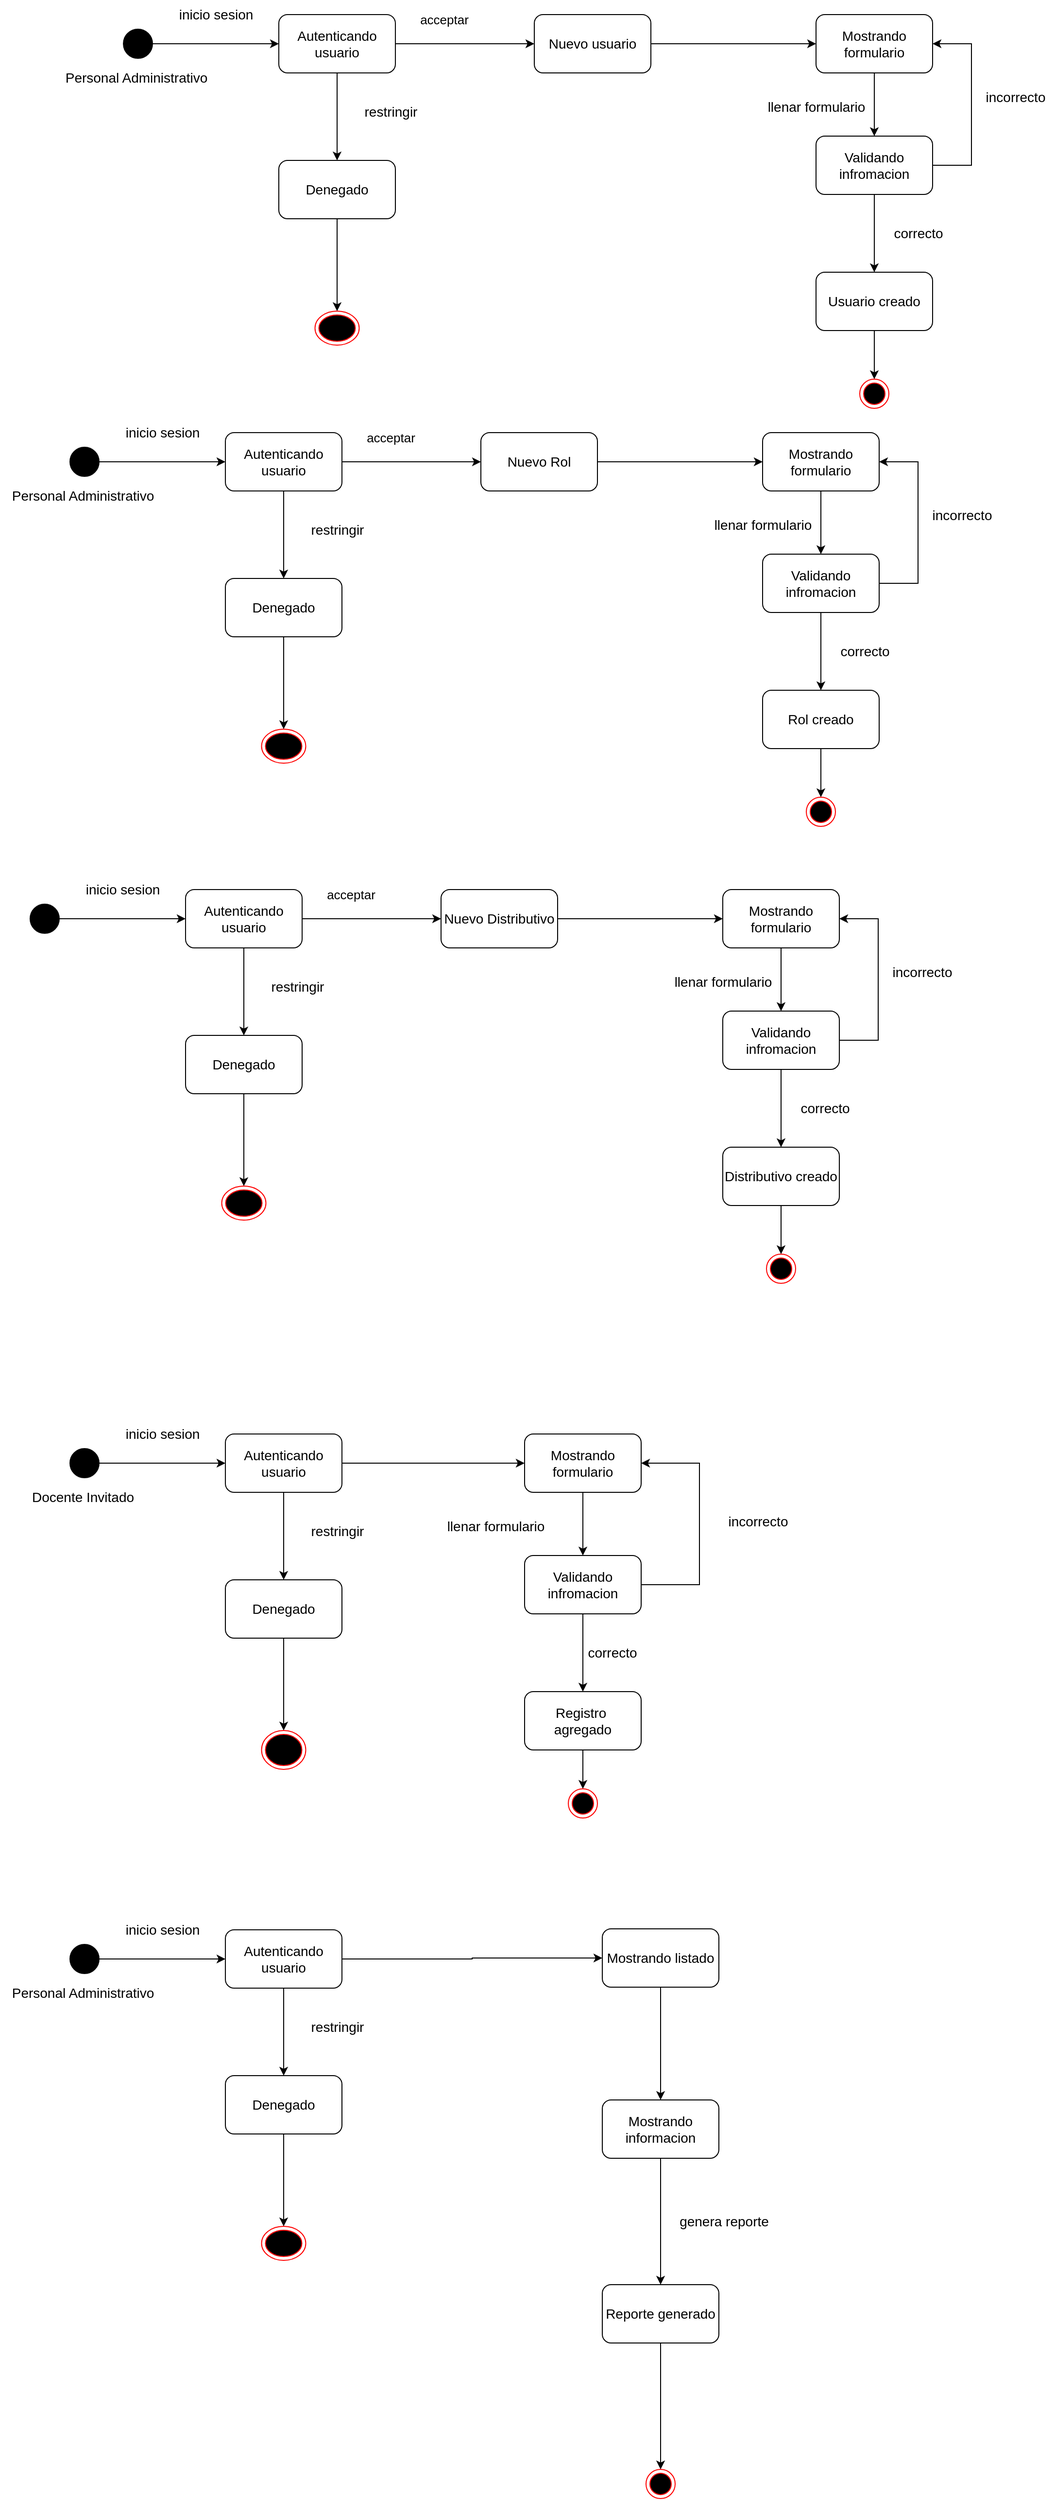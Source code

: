 <mxfile version="21.2.9" type="device">
  <diagram name="Página-1" id="nuTA4mf6V2k06milDFXP">
    <mxGraphModel dx="1528" dy="760" grid="1" gridSize="10" guides="1" tooltips="1" connect="1" arrows="1" fold="1" page="1" pageScale="1" pageWidth="827" pageHeight="1169" math="0" shadow="0">
      <root>
        <mxCell id="0" />
        <mxCell id="1" parent="0" />
        <mxCell id="pTxUVxXYXnsSDfI4zO4L-4" style="edgeStyle=orthogonalEdgeStyle;rounded=0;orthogonalLoop=1;jettySize=auto;html=1;entryX=0;entryY=0.5;entryDx=0;entryDy=0;" parent="1" source="pTxUVxXYXnsSDfI4zO4L-5" target="pTxUVxXYXnsSDfI4zO4L-8" edge="1">
          <mxGeometry relative="1" as="geometry">
            <mxPoint x="407" y="225" as="targetPoint" />
          </mxGeometry>
        </mxCell>
        <mxCell id="pTxUVxXYXnsSDfI4zO4L-5" value="" style="ellipse;whiteSpace=wrap;html=1;aspect=fixed;strokeColor=#050505;fillColor=#000000;" parent="1" vertex="1">
          <mxGeometry x="317" y="210" width="30" height="30" as="geometry" />
        </mxCell>
        <mxCell id="pTxUVxXYXnsSDfI4zO4L-6" style="edgeStyle=orthogonalEdgeStyle;rounded=0;orthogonalLoop=1;jettySize=auto;html=1;entryX=0.5;entryY=0;entryDx=0;entryDy=0;" parent="1" source="pTxUVxXYXnsSDfI4zO4L-8" target="pTxUVxXYXnsSDfI4zO4L-11" edge="1">
          <mxGeometry relative="1" as="geometry">
            <mxPoint x="537" y="320" as="targetPoint" />
          </mxGeometry>
        </mxCell>
        <mxCell id="pTxUVxXYXnsSDfI4zO4L-7" style="edgeStyle=orthogonalEdgeStyle;rounded=0;orthogonalLoop=1;jettySize=auto;html=1;entryX=0;entryY=0.5;entryDx=0;entryDy=0;" parent="1" source="pTxUVxXYXnsSDfI4zO4L-8" target="S1LHBIY3qRhNM_Pq9T63-1" edge="1">
          <mxGeometry relative="1" as="geometry">
            <mxPoint x="707" y="225" as="targetPoint" />
          </mxGeometry>
        </mxCell>
        <mxCell id="pTxUVxXYXnsSDfI4zO4L-8" value="&lt;font style=&quot;font-size: 14px;&quot;&gt;Autenticando usuario&lt;/font&gt;" style="rounded=1;whiteSpace=wrap;html=1;strokeColor=#050505;fillColor=#FFFFFF;" parent="1" vertex="1">
          <mxGeometry x="477" y="195" width="120" height="60" as="geometry" />
        </mxCell>
        <mxCell id="pTxUVxXYXnsSDfI4zO4L-9" value="&lt;font style=&quot;vertical-align: inherit;&quot;&gt;&lt;font style=&quot;vertical-align: inherit; font-size: 14px;&quot;&gt;inicio sesion&lt;/font&gt;&lt;/font&gt;" style="text;html=1;align=center;verticalAlign=middle;resizable=0;points=[];autosize=1;strokeColor=none;fillColor=none;" parent="1" vertex="1">
          <mxGeometry x="362" y="180" width="100" height="30" as="geometry" />
        </mxCell>
        <mxCell id="pTxUVxXYXnsSDfI4zO4L-10" style="edgeStyle=orthogonalEdgeStyle;rounded=0;orthogonalLoop=1;jettySize=auto;html=1;entryX=0.5;entryY=0;entryDx=0;entryDy=0;" parent="1" source="pTxUVxXYXnsSDfI4zO4L-11" target="pTxUVxXYXnsSDfI4zO4L-12" edge="1">
          <mxGeometry relative="1" as="geometry">
            <mxPoint x="537" y="420" as="targetPoint" />
          </mxGeometry>
        </mxCell>
        <mxCell id="pTxUVxXYXnsSDfI4zO4L-11" value="&lt;font style=&quot;vertical-align: inherit;&quot;&gt;&lt;font style=&quot;vertical-align: inherit;&quot;&gt;&lt;font style=&quot;vertical-align: inherit;&quot;&gt;&lt;font style=&quot;vertical-align: inherit; font-size: 14px;&quot;&gt;Denegado&lt;/font&gt;&lt;/font&gt;&lt;/font&gt;&lt;/font&gt;" style="rounded=1;whiteSpace=wrap;html=1;" parent="1" vertex="1">
          <mxGeometry x="477" y="345" width="120" height="60" as="geometry" />
        </mxCell>
        <mxCell id="pTxUVxXYXnsSDfI4zO4L-12" value="" style="ellipse;html=1;shape=endState;fillColor=#000000;strokeColor=#ff0000;" parent="1" vertex="1">
          <mxGeometry x="514.25" y="500" width="45.5" height="35" as="geometry" />
        </mxCell>
        <mxCell id="pTxUVxXYXnsSDfI4zO4L-14" value="&lt;font style=&quot;font-size: 13px;&quot;&gt;acceptar&lt;/font&gt;" style="text;html=1;align=center;verticalAlign=middle;resizable=0;points=[];autosize=1;strokeColor=none;fillColor=none;" parent="1" vertex="1">
          <mxGeometry x="612" y="185" width="70" height="30" as="geometry" />
        </mxCell>
        <mxCell id="pTxUVxXYXnsSDfI4zO4L-15" value="&lt;font style=&quot;font-size: 14px;&quot;&gt;restringir&lt;/font&gt;" style="text;html=1;align=center;verticalAlign=middle;resizable=0;points=[];autosize=1;strokeColor=none;fillColor=none;" parent="1" vertex="1">
          <mxGeometry x="552" y="280" width="80" height="30" as="geometry" />
        </mxCell>
        <mxCell id="pTxUVxXYXnsSDfI4zO4L-16" value="&lt;font style=&quot;font-size: 14px;&quot;&gt;Personal Administrativo&lt;/font&gt;" style="text;html=1;align=center;verticalAlign=middle;resizable=0;points=[];autosize=1;strokeColor=none;fillColor=none;" parent="1" vertex="1">
          <mxGeometry x="245" y="245" width="170" height="30" as="geometry" />
        </mxCell>
        <mxCell id="pTxUVxXYXnsSDfI4zO4L-23" style="edgeStyle=orthogonalEdgeStyle;rounded=0;orthogonalLoop=1;jettySize=auto;html=1;fontSize=14;" parent="1" source="pTxUVxXYXnsSDfI4zO4L-22" edge="1">
          <mxGeometry relative="1" as="geometry">
            <mxPoint x="1090" y="320" as="targetPoint" />
          </mxGeometry>
        </mxCell>
        <mxCell id="pTxUVxXYXnsSDfI4zO4L-22" value="Mostrando formulario" style="rounded=1;whiteSpace=wrap;html=1;fontSize=14;fillColor=#FFFFFF;" parent="1" vertex="1">
          <mxGeometry x="1030" y="195" width="120" height="60" as="geometry" />
        </mxCell>
        <mxCell id="pTxUVxXYXnsSDfI4zO4L-24" value="llenar formulario" style="text;html=1;align=center;verticalAlign=middle;resizable=0;points=[];autosize=1;strokeColor=none;fillColor=none;fontSize=14;" parent="1" vertex="1">
          <mxGeometry x="970" y="275" width="120" height="30" as="geometry" />
        </mxCell>
        <mxCell id="pTxUVxXYXnsSDfI4zO4L-26" style="edgeStyle=orthogonalEdgeStyle;rounded=0;orthogonalLoop=1;jettySize=auto;html=1;entryX=1;entryY=0.5;entryDx=0;entryDy=0;fontSize=14;" parent="1" source="pTxUVxXYXnsSDfI4zO4L-25" target="pTxUVxXYXnsSDfI4zO4L-22" edge="1">
          <mxGeometry relative="1" as="geometry">
            <Array as="points">
              <mxPoint x="1190" y="350" />
              <mxPoint x="1190" y="225" />
            </Array>
          </mxGeometry>
        </mxCell>
        <mxCell id="pTxUVxXYXnsSDfI4zO4L-29" style="edgeStyle=orthogonalEdgeStyle;rounded=0;orthogonalLoop=1;jettySize=auto;html=1;fontSize=14;" parent="1" source="pTxUVxXYXnsSDfI4zO4L-25" edge="1">
          <mxGeometry relative="1" as="geometry">
            <mxPoint x="1090" y="460" as="targetPoint" />
          </mxGeometry>
        </mxCell>
        <mxCell id="pTxUVxXYXnsSDfI4zO4L-25" value="Validando infromacion" style="rounded=1;whiteSpace=wrap;html=1;fontSize=14;fillColor=#FFFFFF;" parent="1" vertex="1">
          <mxGeometry x="1030" y="320" width="120" height="60" as="geometry" />
        </mxCell>
        <mxCell id="pTxUVxXYXnsSDfI4zO4L-27" value="incorrecto" style="text;html=1;align=center;verticalAlign=middle;resizable=0;points=[];autosize=1;strokeColor=none;fillColor=none;fontSize=14;" parent="1" vertex="1">
          <mxGeometry x="1195" y="265" width="80" height="30" as="geometry" />
        </mxCell>
        <mxCell id="pTxUVxXYXnsSDfI4zO4L-30" value="correcto" style="text;html=1;align=center;verticalAlign=middle;resizable=0;points=[];autosize=1;strokeColor=none;fillColor=none;fontSize=14;" parent="1" vertex="1">
          <mxGeometry x="1100" y="405" width="70" height="30" as="geometry" />
        </mxCell>
        <mxCell id="pTxUVxXYXnsSDfI4zO4L-32" style="edgeStyle=orthogonalEdgeStyle;rounded=0;orthogonalLoop=1;jettySize=auto;html=1;fontSize=14;entryX=0.5;entryY=0;entryDx=0;entryDy=0;" parent="1" source="pTxUVxXYXnsSDfI4zO4L-31" target="pTxUVxXYXnsSDfI4zO4L-33" edge="1">
          <mxGeometry relative="1" as="geometry">
            <mxPoint x="1090" y="570" as="targetPoint" />
          </mxGeometry>
        </mxCell>
        <mxCell id="pTxUVxXYXnsSDfI4zO4L-31" value="Usuario creado" style="rounded=1;whiteSpace=wrap;html=1;fontSize=14;fillColor=#FFFFFF;" parent="1" vertex="1">
          <mxGeometry x="1030" y="460" width="120" height="60" as="geometry" />
        </mxCell>
        <mxCell id="pTxUVxXYXnsSDfI4zO4L-33" value="" style="ellipse;html=1;shape=endState;fillColor=#000000;strokeColor=#ff0000;fontSize=14;" parent="1" vertex="1">
          <mxGeometry x="1075" y="570" width="30" height="30" as="geometry" />
        </mxCell>
        <mxCell id="pTxUVxXYXnsSDfI4zO4L-63" style="edgeStyle=orthogonalEdgeStyle;rounded=0;orthogonalLoop=1;jettySize=auto;html=1;entryX=0;entryY=0.5;entryDx=0;entryDy=0;" parent="1" source="pTxUVxXYXnsSDfI4zO4L-64" target="pTxUVxXYXnsSDfI4zO4L-67" edge="1">
          <mxGeometry relative="1" as="geometry">
            <mxPoint x="352" y="1685" as="targetPoint" />
          </mxGeometry>
        </mxCell>
        <mxCell id="pTxUVxXYXnsSDfI4zO4L-64" value="" style="ellipse;whiteSpace=wrap;html=1;aspect=fixed;strokeColor=#050505;fillColor=#000000;" parent="1" vertex="1">
          <mxGeometry x="262" y="1670" width="30" height="30" as="geometry" />
        </mxCell>
        <mxCell id="pTxUVxXYXnsSDfI4zO4L-65" style="edgeStyle=orthogonalEdgeStyle;rounded=0;orthogonalLoop=1;jettySize=auto;html=1;entryX=0.5;entryY=0;entryDx=0;entryDy=0;" parent="1" source="pTxUVxXYXnsSDfI4zO4L-67" target="pTxUVxXYXnsSDfI4zO4L-70" edge="1">
          <mxGeometry relative="1" as="geometry">
            <mxPoint x="482" y="1780" as="targetPoint" />
          </mxGeometry>
        </mxCell>
        <mxCell id="KXuK98Wxja_AWl2mUjF2-1" style="edgeStyle=orthogonalEdgeStyle;rounded=0;orthogonalLoop=1;jettySize=auto;html=1;entryX=0;entryY=0.5;entryDx=0;entryDy=0;" parent="1" source="pTxUVxXYXnsSDfI4zO4L-67" target="pTxUVxXYXnsSDfI4zO4L-82" edge="1">
          <mxGeometry relative="1" as="geometry" />
        </mxCell>
        <mxCell id="pTxUVxXYXnsSDfI4zO4L-67" value="&lt;font style=&quot;font-size: 14px;&quot;&gt;Autenticando usuario&lt;/font&gt;" style="rounded=1;whiteSpace=wrap;html=1;strokeColor=#050505;fillColor=#FFFFFF;" parent="1" vertex="1">
          <mxGeometry x="422" y="1655" width="120" height="60" as="geometry" />
        </mxCell>
        <mxCell id="pTxUVxXYXnsSDfI4zO4L-68" value="&lt;font style=&quot;vertical-align: inherit;&quot;&gt;&lt;font style=&quot;vertical-align: inherit; font-size: 14px;&quot;&gt;inicio sesion&lt;/font&gt;&lt;/font&gt;" style="text;html=1;align=center;verticalAlign=middle;resizable=0;points=[];autosize=1;strokeColor=none;fillColor=none;" parent="1" vertex="1">
          <mxGeometry x="307" y="1640" width="100" height="30" as="geometry" />
        </mxCell>
        <mxCell id="pTxUVxXYXnsSDfI4zO4L-69" style="edgeStyle=orthogonalEdgeStyle;rounded=0;orthogonalLoop=1;jettySize=auto;html=1;entryX=0.5;entryY=0;entryDx=0;entryDy=0;" parent="1" source="pTxUVxXYXnsSDfI4zO4L-70" target="pTxUVxXYXnsSDfI4zO4L-71" edge="1">
          <mxGeometry relative="1" as="geometry">
            <mxPoint x="482" y="1880" as="targetPoint" />
          </mxGeometry>
        </mxCell>
        <mxCell id="pTxUVxXYXnsSDfI4zO4L-70" value="&lt;font style=&quot;vertical-align: inherit;&quot;&gt;&lt;font style=&quot;vertical-align: inherit;&quot;&gt;&lt;font style=&quot;vertical-align: inherit;&quot;&gt;&lt;font style=&quot;vertical-align: inherit; font-size: 14px;&quot;&gt;Denegado&lt;/font&gt;&lt;/font&gt;&lt;/font&gt;&lt;/font&gt;" style="rounded=1;whiteSpace=wrap;html=1;" parent="1" vertex="1">
          <mxGeometry x="422" y="1805" width="120" height="60" as="geometry" />
        </mxCell>
        <mxCell id="pTxUVxXYXnsSDfI4zO4L-71" value="" style="ellipse;html=1;shape=endState;fillColor=#000000;strokeColor=#ff0000;" parent="1" vertex="1">
          <mxGeometry x="459.25" y="1960" width="45.5" height="40" as="geometry" />
        </mxCell>
        <mxCell id="pTxUVxXYXnsSDfI4zO4L-75" value="&lt;font style=&quot;font-size: 14px;&quot;&gt;restringir&lt;/font&gt;" style="text;html=1;align=center;verticalAlign=middle;resizable=0;points=[];autosize=1;strokeColor=none;fillColor=none;" parent="1" vertex="1">
          <mxGeometry x="497" y="1740" width="80" height="30" as="geometry" />
        </mxCell>
        <mxCell id="pTxUVxXYXnsSDfI4zO4L-76" value="&lt;font style=&quot;font-size: 14px;&quot;&gt;Docente Invitado&lt;/font&gt;" style="text;html=1;align=center;verticalAlign=middle;resizable=0;points=[];autosize=1;strokeColor=none;fillColor=none;" parent="1" vertex="1">
          <mxGeometry x="210" y="1705" width="130" height="30" as="geometry" />
        </mxCell>
        <mxCell id="pTxUVxXYXnsSDfI4zO4L-81" style="edgeStyle=orthogonalEdgeStyle;rounded=0;orthogonalLoop=1;jettySize=auto;html=1;fontSize=14;entryX=0.5;entryY=0;entryDx=0;entryDy=0;" parent="1" source="pTxUVxXYXnsSDfI4zO4L-82" target="pTxUVxXYXnsSDfI4zO4L-86" edge="1">
          <mxGeometry relative="1" as="geometry">
            <mxPoint x="1165.0" y="1780" as="targetPoint" />
          </mxGeometry>
        </mxCell>
        <mxCell id="pTxUVxXYXnsSDfI4zO4L-82" value="Mostrando formulario" style="rounded=1;whiteSpace=wrap;html=1;fontSize=14;fillColor=#FFFFFF;" parent="1" vertex="1">
          <mxGeometry x="730" y="1655" width="120" height="60" as="geometry" />
        </mxCell>
        <mxCell id="pTxUVxXYXnsSDfI4zO4L-83" value="llenar formulario" style="text;html=1;align=center;verticalAlign=middle;resizable=0;points=[];autosize=1;strokeColor=none;fillColor=none;fontSize=14;" parent="1" vertex="1">
          <mxGeometry x="640" y="1735" width="120" height="30" as="geometry" />
        </mxCell>
        <mxCell id="pTxUVxXYXnsSDfI4zO4L-84" style="edgeStyle=orthogonalEdgeStyle;rounded=0;orthogonalLoop=1;jettySize=auto;html=1;entryX=1;entryY=0.5;entryDx=0;entryDy=0;fontSize=14;" parent="1" source="pTxUVxXYXnsSDfI4zO4L-86" target="pTxUVxXYXnsSDfI4zO4L-82" edge="1">
          <mxGeometry relative="1" as="geometry">
            <Array as="points">
              <mxPoint x="910" y="1810" />
              <mxPoint x="910" y="1685" />
            </Array>
          </mxGeometry>
        </mxCell>
        <mxCell id="pTxUVxXYXnsSDfI4zO4L-92" style="edgeStyle=orthogonalEdgeStyle;rounded=0;orthogonalLoop=1;jettySize=auto;html=1;fontSize=14;" parent="1" source="pTxUVxXYXnsSDfI4zO4L-86" target="pTxUVxXYXnsSDfI4zO4L-90" edge="1">
          <mxGeometry relative="1" as="geometry" />
        </mxCell>
        <mxCell id="pTxUVxXYXnsSDfI4zO4L-86" value="Validando infromacion" style="rounded=1;whiteSpace=wrap;html=1;fontSize=14;fillColor=#FFFFFF;" parent="1" vertex="1">
          <mxGeometry x="730" y="1780" width="120" height="60" as="geometry" />
        </mxCell>
        <mxCell id="pTxUVxXYXnsSDfI4zO4L-87" value="incorrecto" style="text;html=1;align=center;verticalAlign=middle;resizable=0;points=[];autosize=1;strokeColor=none;fillColor=none;fontSize=14;" parent="1" vertex="1">
          <mxGeometry x="930" y="1730" width="80" height="30" as="geometry" />
        </mxCell>
        <mxCell id="pTxUVxXYXnsSDfI4zO4L-123" style="edgeStyle=orthogonalEdgeStyle;rounded=0;orthogonalLoop=1;jettySize=auto;html=1;entryX=0.5;entryY=0;entryDx=0;entryDy=0;fontSize=14;" parent="1" source="pTxUVxXYXnsSDfI4zO4L-90" target="pTxUVxXYXnsSDfI4zO4L-91" edge="1">
          <mxGeometry relative="1" as="geometry" />
        </mxCell>
        <mxCell id="pTxUVxXYXnsSDfI4zO4L-90" value="Registro&amp;nbsp; agregado" style="rounded=1;whiteSpace=wrap;html=1;fontSize=14;fillColor=#FFFFFF;" parent="1" vertex="1">
          <mxGeometry x="730" y="1920" width="120" height="60" as="geometry" />
        </mxCell>
        <mxCell id="pTxUVxXYXnsSDfI4zO4L-91" value="" style="ellipse;html=1;shape=endState;fillColor=#000000;strokeColor=#ff0000;fontSize=14;" parent="1" vertex="1">
          <mxGeometry x="775" y="2020" width="30" height="30" as="geometry" />
        </mxCell>
        <mxCell id="pTxUVxXYXnsSDfI4zO4L-93" value="correcto" style="text;html=1;align=center;verticalAlign=middle;resizable=0;points=[];autosize=1;strokeColor=none;fillColor=none;fontSize=14;" parent="1" vertex="1">
          <mxGeometry x="785" y="1865" width="70" height="30" as="geometry" />
        </mxCell>
        <mxCell id="pTxUVxXYXnsSDfI4zO4L-94" style="edgeStyle=orthogonalEdgeStyle;rounded=0;orthogonalLoop=1;jettySize=auto;html=1;entryX=0;entryY=0.5;entryDx=0;entryDy=0;" parent="1" source="pTxUVxXYXnsSDfI4zO4L-95" target="pTxUVxXYXnsSDfI4zO4L-98" edge="1">
          <mxGeometry relative="1" as="geometry">
            <mxPoint x="352" y="2195" as="targetPoint" />
          </mxGeometry>
        </mxCell>
        <mxCell id="pTxUVxXYXnsSDfI4zO4L-95" value="" style="ellipse;whiteSpace=wrap;html=1;aspect=fixed;strokeColor=#050505;fillColor=#000000;" parent="1" vertex="1">
          <mxGeometry x="262" y="2180" width="30" height="30" as="geometry" />
        </mxCell>
        <mxCell id="pTxUVxXYXnsSDfI4zO4L-96" style="edgeStyle=orthogonalEdgeStyle;rounded=0;orthogonalLoop=1;jettySize=auto;html=1;entryX=0.5;entryY=0;entryDx=0;entryDy=0;" parent="1" source="pTxUVxXYXnsSDfI4zO4L-98" target="pTxUVxXYXnsSDfI4zO4L-101" edge="1">
          <mxGeometry relative="1" as="geometry">
            <mxPoint x="482" y="2290" as="targetPoint" />
          </mxGeometry>
        </mxCell>
        <mxCell id="pTxUVxXYXnsSDfI4zO4L-97" style="edgeStyle=orthogonalEdgeStyle;rounded=0;orthogonalLoop=1;jettySize=auto;html=1;entryX=0;entryY=0.5;entryDx=0;entryDy=0;" parent="1" source="pTxUVxXYXnsSDfI4zO4L-98" target="pTxUVxXYXnsSDfI4zO4L-113" edge="1">
          <mxGeometry relative="1" as="geometry">
            <mxPoint x="652" y="2195" as="targetPoint" />
          </mxGeometry>
        </mxCell>
        <mxCell id="pTxUVxXYXnsSDfI4zO4L-98" value="&lt;font style=&quot;font-size: 14px;&quot;&gt;Autenticando usuario&lt;/font&gt;" style="rounded=1;whiteSpace=wrap;html=1;strokeColor=#050505;fillColor=#FFFFFF;" parent="1" vertex="1">
          <mxGeometry x="422" y="2165" width="120" height="60" as="geometry" />
        </mxCell>
        <mxCell id="pTxUVxXYXnsSDfI4zO4L-99" value="&lt;font style=&quot;vertical-align: inherit;&quot;&gt;&lt;font style=&quot;vertical-align: inherit; font-size: 14px;&quot;&gt;inicio sesion&lt;/font&gt;&lt;/font&gt;" style="text;html=1;align=center;verticalAlign=middle;resizable=0;points=[];autosize=1;strokeColor=none;fillColor=none;" parent="1" vertex="1">
          <mxGeometry x="307" y="2150" width="100" height="30" as="geometry" />
        </mxCell>
        <mxCell id="pTxUVxXYXnsSDfI4zO4L-100" style="edgeStyle=orthogonalEdgeStyle;rounded=0;orthogonalLoop=1;jettySize=auto;html=1;entryX=0.5;entryY=0;entryDx=0;entryDy=0;" parent="1" source="pTxUVxXYXnsSDfI4zO4L-101" target="pTxUVxXYXnsSDfI4zO4L-102" edge="1">
          <mxGeometry relative="1" as="geometry">
            <mxPoint x="482" y="2390" as="targetPoint" />
          </mxGeometry>
        </mxCell>
        <mxCell id="pTxUVxXYXnsSDfI4zO4L-101" value="&lt;font style=&quot;vertical-align: inherit;&quot;&gt;&lt;font style=&quot;vertical-align: inherit;&quot;&gt;&lt;font style=&quot;vertical-align: inherit;&quot;&gt;&lt;font style=&quot;vertical-align: inherit; font-size: 14px;&quot;&gt;Denegado&lt;/font&gt;&lt;/font&gt;&lt;/font&gt;&lt;/font&gt;" style="rounded=1;whiteSpace=wrap;html=1;" parent="1" vertex="1">
          <mxGeometry x="422" y="2315" width="120" height="60" as="geometry" />
        </mxCell>
        <mxCell id="pTxUVxXYXnsSDfI4zO4L-102" value="" style="ellipse;html=1;shape=endState;fillColor=#000000;strokeColor=#ff0000;" parent="1" vertex="1">
          <mxGeometry x="459.25" y="2470" width="45.5" height="35" as="geometry" />
        </mxCell>
        <mxCell id="pTxUVxXYXnsSDfI4zO4L-106" value="&lt;font style=&quot;font-size: 14px;&quot;&gt;restringir&lt;/font&gt;" style="text;html=1;align=center;verticalAlign=middle;resizable=0;points=[];autosize=1;strokeColor=none;fillColor=none;" parent="1" vertex="1">
          <mxGeometry x="497" y="2250" width="80" height="30" as="geometry" />
        </mxCell>
        <mxCell id="pTxUVxXYXnsSDfI4zO4L-107" value="&lt;font style=&quot;font-size: 14px;&quot;&gt;Personal Administrativo&lt;/font&gt;" style="text;html=1;align=center;verticalAlign=middle;resizable=0;points=[];autosize=1;strokeColor=none;fillColor=none;" parent="1" vertex="1">
          <mxGeometry x="190" y="2215" width="170" height="30" as="geometry" />
        </mxCell>
        <mxCell id="pTxUVxXYXnsSDfI4zO4L-124" style="edgeStyle=orthogonalEdgeStyle;rounded=0;orthogonalLoop=1;jettySize=auto;html=1;fontSize=14;entryX=0.5;entryY=0;entryDx=0;entryDy=0;" parent="1" source="pTxUVxXYXnsSDfI4zO4L-113" target="pTxUVxXYXnsSDfI4zO4L-117" edge="1">
          <mxGeometry relative="1" as="geometry">
            <mxPoint x="870" y="2340" as="targetPoint" />
          </mxGeometry>
        </mxCell>
        <mxCell id="pTxUVxXYXnsSDfI4zO4L-113" value="Mostrando listado" style="rounded=1;whiteSpace=wrap;html=1;fontSize=14;fillColor=#FFFFFF;" parent="1" vertex="1">
          <mxGeometry x="810" y="2164" width="120" height="60" as="geometry" />
        </mxCell>
        <mxCell id="pTxUVxXYXnsSDfI4zO4L-116" style="edgeStyle=orthogonalEdgeStyle;rounded=0;orthogonalLoop=1;jettySize=auto;html=1;fontSize=14;startArrow=none;entryX=0.5;entryY=0;entryDx=0;entryDy=0;" parent="1" source="pTxUVxXYXnsSDfI4zO4L-121" target="pTxUVxXYXnsSDfI4zO4L-122" edge="1">
          <mxGeometry relative="1" as="geometry">
            <mxPoint x="870" y="2680" as="targetPoint" />
          </mxGeometry>
        </mxCell>
        <mxCell id="pTxUVxXYXnsSDfI4zO4L-126" style="edgeStyle=orthogonalEdgeStyle;rounded=0;orthogonalLoop=1;jettySize=auto;html=1;fontSize=14;" parent="1" source="pTxUVxXYXnsSDfI4zO4L-117" target="pTxUVxXYXnsSDfI4zO4L-121" edge="1">
          <mxGeometry relative="1" as="geometry" />
        </mxCell>
        <mxCell id="pTxUVxXYXnsSDfI4zO4L-117" value="Mostrando informacion" style="rounded=1;whiteSpace=wrap;html=1;fontSize=14;fillColor=#FFFFFF;" parent="1" vertex="1">
          <mxGeometry x="810" y="2340" width="120" height="60" as="geometry" />
        </mxCell>
        <mxCell id="pTxUVxXYXnsSDfI4zO4L-119" value="genera reporte" style="text;html=1;align=center;verticalAlign=middle;resizable=0;points=[];autosize=1;strokeColor=none;fillColor=none;fontSize=14;" parent="1" vertex="1">
          <mxGeometry x="875" y="2450" width="120" height="30" as="geometry" />
        </mxCell>
        <mxCell id="pTxUVxXYXnsSDfI4zO4L-122" value="" style="ellipse;html=1;shape=endState;fillColor=#000000;strokeColor=#ff0000;fontSize=14;" parent="1" vertex="1">
          <mxGeometry x="855" y="2720" width="30" height="30" as="geometry" />
        </mxCell>
        <mxCell id="pTxUVxXYXnsSDfI4zO4L-121" value="Reporte generado" style="rounded=1;whiteSpace=wrap;html=1;fontSize=14;fillColor=#FFFFFF;" parent="1" vertex="1">
          <mxGeometry x="810" y="2530" width="120" height="60" as="geometry" />
        </mxCell>
        <mxCell id="S1LHBIY3qRhNM_Pq9T63-2" style="edgeStyle=orthogonalEdgeStyle;rounded=0;orthogonalLoop=1;jettySize=auto;html=1;entryX=0;entryY=0.5;entryDx=0;entryDy=0;fontSize=14;" parent="1" source="S1LHBIY3qRhNM_Pq9T63-1" target="pTxUVxXYXnsSDfI4zO4L-22" edge="1">
          <mxGeometry relative="1" as="geometry" />
        </mxCell>
        <mxCell id="S1LHBIY3qRhNM_Pq9T63-1" value="Nuevo usuario" style="rounded=1;whiteSpace=wrap;html=1;fontSize=14;" parent="1" vertex="1">
          <mxGeometry x="740" y="195" width="120" height="60" as="geometry" />
        </mxCell>
        <mxCell id="S1LHBIY3qRhNM_Pq9T63-3" style="edgeStyle=orthogonalEdgeStyle;rounded=0;orthogonalLoop=1;jettySize=auto;html=1;entryX=0;entryY=0.5;entryDx=0;entryDy=0;" parent="1" source="S1LHBIY3qRhNM_Pq9T63-4" target="S1LHBIY3qRhNM_Pq9T63-7" edge="1">
          <mxGeometry relative="1" as="geometry">
            <mxPoint x="352" y="655" as="targetPoint" />
          </mxGeometry>
        </mxCell>
        <mxCell id="S1LHBIY3qRhNM_Pq9T63-4" value="" style="ellipse;whiteSpace=wrap;html=1;aspect=fixed;strokeColor=#050505;fillColor=#000000;" parent="1" vertex="1">
          <mxGeometry x="262" y="640" width="30" height="30" as="geometry" />
        </mxCell>
        <mxCell id="S1LHBIY3qRhNM_Pq9T63-5" style="edgeStyle=orthogonalEdgeStyle;rounded=0;orthogonalLoop=1;jettySize=auto;html=1;entryX=0.5;entryY=0;entryDx=0;entryDy=0;" parent="1" source="S1LHBIY3qRhNM_Pq9T63-7" target="S1LHBIY3qRhNM_Pq9T63-10" edge="1">
          <mxGeometry relative="1" as="geometry">
            <mxPoint x="482" y="750" as="targetPoint" />
          </mxGeometry>
        </mxCell>
        <mxCell id="S1LHBIY3qRhNM_Pq9T63-6" style="edgeStyle=orthogonalEdgeStyle;rounded=0;orthogonalLoop=1;jettySize=auto;html=1;entryX=0;entryY=0.5;entryDx=0;entryDy=0;" parent="1" source="S1LHBIY3qRhNM_Pq9T63-7" target="S1LHBIY3qRhNM_Pq9T63-27" edge="1">
          <mxGeometry relative="1" as="geometry">
            <mxPoint x="652" y="655" as="targetPoint" />
          </mxGeometry>
        </mxCell>
        <mxCell id="S1LHBIY3qRhNM_Pq9T63-7" value="&lt;font style=&quot;font-size: 14px;&quot;&gt;Autenticando usuario&lt;/font&gt;" style="rounded=1;whiteSpace=wrap;html=1;strokeColor=#050505;fillColor=#FFFFFF;" parent="1" vertex="1">
          <mxGeometry x="422" y="625" width="120" height="60" as="geometry" />
        </mxCell>
        <mxCell id="S1LHBIY3qRhNM_Pq9T63-8" value="&lt;font style=&quot;vertical-align: inherit;&quot;&gt;&lt;font style=&quot;vertical-align: inherit; font-size: 14px;&quot;&gt;inicio sesion&lt;/font&gt;&lt;/font&gt;" style="text;html=1;align=center;verticalAlign=middle;resizable=0;points=[];autosize=1;strokeColor=none;fillColor=none;" parent="1" vertex="1">
          <mxGeometry x="307" y="610" width="100" height="30" as="geometry" />
        </mxCell>
        <mxCell id="S1LHBIY3qRhNM_Pq9T63-9" style="edgeStyle=orthogonalEdgeStyle;rounded=0;orthogonalLoop=1;jettySize=auto;html=1;entryX=0.5;entryY=0;entryDx=0;entryDy=0;" parent="1" source="S1LHBIY3qRhNM_Pq9T63-10" target="S1LHBIY3qRhNM_Pq9T63-11" edge="1">
          <mxGeometry relative="1" as="geometry">
            <mxPoint x="482" y="850" as="targetPoint" />
          </mxGeometry>
        </mxCell>
        <mxCell id="S1LHBIY3qRhNM_Pq9T63-10" value="&lt;font style=&quot;vertical-align: inherit;&quot;&gt;&lt;font style=&quot;vertical-align: inherit;&quot;&gt;&lt;font style=&quot;vertical-align: inherit;&quot;&gt;&lt;font style=&quot;vertical-align: inherit; font-size: 14px;&quot;&gt;Denegado&lt;/font&gt;&lt;/font&gt;&lt;/font&gt;&lt;/font&gt;" style="rounded=1;whiteSpace=wrap;html=1;" parent="1" vertex="1">
          <mxGeometry x="422" y="775" width="120" height="60" as="geometry" />
        </mxCell>
        <mxCell id="S1LHBIY3qRhNM_Pq9T63-11" value="" style="ellipse;html=1;shape=endState;fillColor=#000000;strokeColor=#ff0000;" parent="1" vertex="1">
          <mxGeometry x="459.25" y="930" width="45.5" height="35" as="geometry" />
        </mxCell>
        <mxCell id="S1LHBIY3qRhNM_Pq9T63-12" value="&lt;font style=&quot;font-size: 13px;&quot;&gt;acceptar&lt;/font&gt;" style="text;html=1;align=center;verticalAlign=middle;resizable=0;points=[];autosize=1;strokeColor=none;fillColor=none;" parent="1" vertex="1">
          <mxGeometry x="557" y="615" width="70" height="30" as="geometry" />
        </mxCell>
        <mxCell id="S1LHBIY3qRhNM_Pq9T63-13" value="&lt;font style=&quot;font-size: 14px;&quot;&gt;restringir&lt;/font&gt;" style="text;html=1;align=center;verticalAlign=middle;resizable=0;points=[];autosize=1;strokeColor=none;fillColor=none;" parent="1" vertex="1">
          <mxGeometry x="497" y="710" width="80" height="30" as="geometry" />
        </mxCell>
        <mxCell id="S1LHBIY3qRhNM_Pq9T63-14" value="&lt;font style=&quot;font-size: 14px;&quot;&gt;Personal Administrativo&lt;/font&gt;" style="text;html=1;align=center;verticalAlign=middle;resizable=0;points=[];autosize=1;strokeColor=none;fillColor=none;" parent="1" vertex="1">
          <mxGeometry x="190" y="675" width="170" height="30" as="geometry" />
        </mxCell>
        <mxCell id="S1LHBIY3qRhNM_Pq9T63-15" style="edgeStyle=orthogonalEdgeStyle;rounded=0;orthogonalLoop=1;jettySize=auto;html=1;fontSize=14;" parent="1" source="S1LHBIY3qRhNM_Pq9T63-16" edge="1">
          <mxGeometry relative="1" as="geometry">
            <mxPoint x="1035" y="750" as="targetPoint" />
          </mxGeometry>
        </mxCell>
        <mxCell id="S1LHBIY3qRhNM_Pq9T63-16" value="Mostrando formulario" style="rounded=1;whiteSpace=wrap;html=1;fontSize=14;fillColor=#FFFFFF;" parent="1" vertex="1">
          <mxGeometry x="975" y="625" width="120" height="60" as="geometry" />
        </mxCell>
        <mxCell id="S1LHBIY3qRhNM_Pq9T63-17" value="llenar formulario" style="text;html=1;align=center;verticalAlign=middle;resizable=0;points=[];autosize=1;strokeColor=none;fillColor=none;fontSize=14;" parent="1" vertex="1">
          <mxGeometry x="915" y="705" width="120" height="30" as="geometry" />
        </mxCell>
        <mxCell id="S1LHBIY3qRhNM_Pq9T63-18" style="edgeStyle=orthogonalEdgeStyle;rounded=0;orthogonalLoop=1;jettySize=auto;html=1;entryX=1;entryY=0.5;entryDx=0;entryDy=0;fontSize=14;" parent="1" source="S1LHBIY3qRhNM_Pq9T63-20" target="S1LHBIY3qRhNM_Pq9T63-16" edge="1">
          <mxGeometry relative="1" as="geometry">
            <Array as="points">
              <mxPoint x="1135" y="780" />
              <mxPoint x="1135" y="655" />
            </Array>
          </mxGeometry>
        </mxCell>
        <mxCell id="S1LHBIY3qRhNM_Pq9T63-19" style="edgeStyle=orthogonalEdgeStyle;rounded=0;orthogonalLoop=1;jettySize=auto;html=1;fontSize=14;" parent="1" source="S1LHBIY3qRhNM_Pq9T63-20" edge="1">
          <mxGeometry relative="1" as="geometry">
            <mxPoint x="1035" y="890" as="targetPoint" />
          </mxGeometry>
        </mxCell>
        <mxCell id="S1LHBIY3qRhNM_Pq9T63-20" value="Validando infromacion" style="rounded=1;whiteSpace=wrap;html=1;fontSize=14;fillColor=#FFFFFF;" parent="1" vertex="1">
          <mxGeometry x="975" y="750" width="120" height="60" as="geometry" />
        </mxCell>
        <mxCell id="S1LHBIY3qRhNM_Pq9T63-21" value="incorrecto" style="text;html=1;align=center;verticalAlign=middle;resizable=0;points=[];autosize=1;strokeColor=none;fillColor=none;fontSize=14;" parent="1" vertex="1">
          <mxGeometry x="1140" y="695" width="80" height="30" as="geometry" />
        </mxCell>
        <mxCell id="S1LHBIY3qRhNM_Pq9T63-22" value="correcto" style="text;html=1;align=center;verticalAlign=middle;resizable=0;points=[];autosize=1;strokeColor=none;fillColor=none;fontSize=14;" parent="1" vertex="1">
          <mxGeometry x="1045" y="835" width="70" height="30" as="geometry" />
        </mxCell>
        <mxCell id="S1LHBIY3qRhNM_Pq9T63-23" style="edgeStyle=orthogonalEdgeStyle;rounded=0;orthogonalLoop=1;jettySize=auto;html=1;fontSize=14;entryX=0.5;entryY=0;entryDx=0;entryDy=0;" parent="1" source="S1LHBIY3qRhNM_Pq9T63-24" target="S1LHBIY3qRhNM_Pq9T63-25" edge="1">
          <mxGeometry relative="1" as="geometry">
            <mxPoint x="1035" y="1000" as="targetPoint" />
          </mxGeometry>
        </mxCell>
        <mxCell id="S1LHBIY3qRhNM_Pq9T63-24" value="Rol creado" style="rounded=1;whiteSpace=wrap;html=1;fontSize=14;fillColor=#FFFFFF;" parent="1" vertex="1">
          <mxGeometry x="975" y="890" width="120" height="60" as="geometry" />
        </mxCell>
        <mxCell id="S1LHBIY3qRhNM_Pq9T63-25" value="" style="ellipse;html=1;shape=endState;fillColor=#000000;strokeColor=#ff0000;fontSize=14;" parent="1" vertex="1">
          <mxGeometry x="1020" y="1000" width="30" height="30" as="geometry" />
        </mxCell>
        <mxCell id="S1LHBIY3qRhNM_Pq9T63-26" style="edgeStyle=orthogonalEdgeStyle;rounded=0;orthogonalLoop=1;jettySize=auto;html=1;entryX=0;entryY=0.5;entryDx=0;entryDy=0;fontSize=14;" parent="1" source="S1LHBIY3qRhNM_Pq9T63-27" target="S1LHBIY3qRhNM_Pq9T63-16" edge="1">
          <mxGeometry relative="1" as="geometry" />
        </mxCell>
        <mxCell id="S1LHBIY3qRhNM_Pq9T63-27" value="Nuevo Rol" style="rounded=1;whiteSpace=wrap;html=1;fontSize=14;" parent="1" vertex="1">
          <mxGeometry x="685" y="625" width="120" height="60" as="geometry" />
        </mxCell>
        <mxCell id="xGbTBglh-hhogr7tYd-Q-25" style="edgeStyle=orthogonalEdgeStyle;rounded=0;orthogonalLoop=1;jettySize=auto;html=1;entryX=0;entryY=0.5;entryDx=0;entryDy=0;" parent="1" source="xGbTBglh-hhogr7tYd-Q-26" target="xGbTBglh-hhogr7tYd-Q-29" edge="1">
          <mxGeometry relative="1" as="geometry">
            <mxPoint x="311" y="1125" as="targetPoint" />
          </mxGeometry>
        </mxCell>
        <mxCell id="xGbTBglh-hhogr7tYd-Q-26" value="" style="ellipse;whiteSpace=wrap;html=1;aspect=fixed;strokeColor=#050505;fillColor=#000000;" parent="1" vertex="1">
          <mxGeometry x="221" y="1110" width="30" height="30" as="geometry" />
        </mxCell>
        <mxCell id="xGbTBglh-hhogr7tYd-Q-27" style="edgeStyle=orthogonalEdgeStyle;rounded=0;orthogonalLoop=1;jettySize=auto;html=1;entryX=0.5;entryY=0;entryDx=0;entryDy=0;" parent="1" source="xGbTBglh-hhogr7tYd-Q-29" target="xGbTBglh-hhogr7tYd-Q-32" edge="1">
          <mxGeometry relative="1" as="geometry">
            <mxPoint x="441" y="1220" as="targetPoint" />
          </mxGeometry>
        </mxCell>
        <mxCell id="xGbTBglh-hhogr7tYd-Q-28" style="edgeStyle=orthogonalEdgeStyle;rounded=0;orthogonalLoop=1;jettySize=auto;html=1;entryX=0;entryY=0.5;entryDx=0;entryDy=0;" parent="1" source="xGbTBglh-hhogr7tYd-Q-29" target="xGbTBglh-hhogr7tYd-Q-48" edge="1">
          <mxGeometry relative="1" as="geometry">
            <mxPoint x="611" y="1125" as="targetPoint" />
          </mxGeometry>
        </mxCell>
        <mxCell id="xGbTBglh-hhogr7tYd-Q-29" value="&lt;font style=&quot;font-size: 14px;&quot;&gt;Autenticando usuario&lt;/font&gt;" style="rounded=1;whiteSpace=wrap;html=1;strokeColor=#050505;fillColor=#FFFFFF;" parent="1" vertex="1">
          <mxGeometry x="381" y="1095" width="120" height="60" as="geometry" />
        </mxCell>
        <mxCell id="xGbTBglh-hhogr7tYd-Q-30" value="&lt;font style=&quot;vertical-align: inherit;&quot;&gt;&lt;font style=&quot;vertical-align: inherit; font-size: 14px;&quot;&gt;inicio sesion&lt;/font&gt;&lt;/font&gt;" style="text;html=1;align=center;verticalAlign=middle;resizable=0;points=[];autosize=1;strokeColor=none;fillColor=none;" parent="1" vertex="1">
          <mxGeometry x="266" y="1080" width="100" height="30" as="geometry" />
        </mxCell>
        <mxCell id="xGbTBglh-hhogr7tYd-Q-31" style="edgeStyle=orthogonalEdgeStyle;rounded=0;orthogonalLoop=1;jettySize=auto;html=1;entryX=0.5;entryY=0;entryDx=0;entryDy=0;" parent="1" source="xGbTBglh-hhogr7tYd-Q-32" target="xGbTBglh-hhogr7tYd-Q-33" edge="1">
          <mxGeometry relative="1" as="geometry">
            <mxPoint x="441" y="1320" as="targetPoint" />
          </mxGeometry>
        </mxCell>
        <mxCell id="xGbTBglh-hhogr7tYd-Q-32" value="&lt;font style=&quot;vertical-align: inherit;&quot;&gt;&lt;font style=&quot;vertical-align: inherit;&quot;&gt;&lt;font style=&quot;vertical-align: inherit;&quot;&gt;&lt;font style=&quot;vertical-align: inherit; font-size: 14px;&quot;&gt;Denegado&lt;/font&gt;&lt;/font&gt;&lt;/font&gt;&lt;/font&gt;" style="rounded=1;whiteSpace=wrap;html=1;" parent="1" vertex="1">
          <mxGeometry x="381" y="1245" width="120" height="60" as="geometry" />
        </mxCell>
        <mxCell id="xGbTBglh-hhogr7tYd-Q-33" value="" style="ellipse;html=1;shape=endState;fillColor=#000000;strokeColor=#ff0000;" parent="1" vertex="1">
          <mxGeometry x="418.25" y="1400" width="45.5" height="35" as="geometry" />
        </mxCell>
        <mxCell id="xGbTBglh-hhogr7tYd-Q-34" value="&lt;font style=&quot;font-size: 13px;&quot;&gt;acceptar&lt;/font&gt;" style="text;html=1;align=center;verticalAlign=middle;resizable=0;points=[];autosize=1;strokeColor=none;fillColor=none;" parent="1" vertex="1">
          <mxGeometry x="516" y="1085" width="70" height="30" as="geometry" />
        </mxCell>
        <mxCell id="xGbTBglh-hhogr7tYd-Q-35" value="&lt;font style=&quot;font-size: 14px;&quot;&gt;restringir&lt;/font&gt;" style="text;html=1;align=center;verticalAlign=middle;resizable=0;points=[];autosize=1;strokeColor=none;fillColor=none;" parent="1" vertex="1">
          <mxGeometry x="456" y="1180" width="80" height="30" as="geometry" />
        </mxCell>
        <mxCell id="xGbTBglh-hhogr7tYd-Q-36" style="edgeStyle=orthogonalEdgeStyle;rounded=0;orthogonalLoop=1;jettySize=auto;html=1;fontSize=14;" parent="1" source="xGbTBglh-hhogr7tYd-Q-37" edge="1">
          <mxGeometry relative="1" as="geometry">
            <mxPoint x="994" y="1220" as="targetPoint" />
          </mxGeometry>
        </mxCell>
        <mxCell id="xGbTBglh-hhogr7tYd-Q-37" value="Mostrando formulario" style="rounded=1;whiteSpace=wrap;html=1;fontSize=14;fillColor=#FFFFFF;" parent="1" vertex="1">
          <mxGeometry x="934" y="1095" width="120" height="60" as="geometry" />
        </mxCell>
        <mxCell id="xGbTBglh-hhogr7tYd-Q-38" value="llenar formulario" style="text;html=1;align=center;verticalAlign=middle;resizable=0;points=[];autosize=1;strokeColor=none;fillColor=none;fontSize=14;" parent="1" vertex="1">
          <mxGeometry x="874" y="1175" width="120" height="30" as="geometry" />
        </mxCell>
        <mxCell id="xGbTBglh-hhogr7tYd-Q-39" style="edgeStyle=orthogonalEdgeStyle;rounded=0;orthogonalLoop=1;jettySize=auto;html=1;entryX=1;entryY=0.5;entryDx=0;entryDy=0;fontSize=14;" parent="1" source="xGbTBglh-hhogr7tYd-Q-41" target="xGbTBglh-hhogr7tYd-Q-37" edge="1">
          <mxGeometry relative="1" as="geometry">
            <Array as="points">
              <mxPoint x="1094" y="1250" />
              <mxPoint x="1094" y="1125" />
            </Array>
          </mxGeometry>
        </mxCell>
        <mxCell id="xGbTBglh-hhogr7tYd-Q-40" style="edgeStyle=orthogonalEdgeStyle;rounded=0;orthogonalLoop=1;jettySize=auto;html=1;fontSize=14;" parent="1" source="xGbTBglh-hhogr7tYd-Q-41" edge="1">
          <mxGeometry relative="1" as="geometry">
            <mxPoint x="994" y="1360" as="targetPoint" />
          </mxGeometry>
        </mxCell>
        <mxCell id="xGbTBglh-hhogr7tYd-Q-41" value="Validando infromacion" style="rounded=1;whiteSpace=wrap;html=1;fontSize=14;fillColor=#FFFFFF;" parent="1" vertex="1">
          <mxGeometry x="934" y="1220" width="120" height="60" as="geometry" />
        </mxCell>
        <mxCell id="xGbTBglh-hhogr7tYd-Q-42" value="incorrecto" style="text;html=1;align=center;verticalAlign=middle;resizable=0;points=[];autosize=1;strokeColor=none;fillColor=none;fontSize=14;" parent="1" vertex="1">
          <mxGeometry x="1099" y="1165" width="80" height="30" as="geometry" />
        </mxCell>
        <mxCell id="xGbTBglh-hhogr7tYd-Q-43" value="correcto" style="text;html=1;align=center;verticalAlign=middle;resizable=0;points=[];autosize=1;strokeColor=none;fillColor=none;fontSize=14;" parent="1" vertex="1">
          <mxGeometry x="1004" y="1305" width="70" height="30" as="geometry" />
        </mxCell>
        <mxCell id="xGbTBglh-hhogr7tYd-Q-44" style="edgeStyle=orthogonalEdgeStyle;rounded=0;orthogonalLoop=1;jettySize=auto;html=1;fontSize=14;entryX=0.5;entryY=0;entryDx=0;entryDy=0;" parent="1" source="xGbTBglh-hhogr7tYd-Q-45" target="xGbTBglh-hhogr7tYd-Q-46" edge="1">
          <mxGeometry relative="1" as="geometry">
            <mxPoint x="994" y="1470" as="targetPoint" />
          </mxGeometry>
        </mxCell>
        <mxCell id="xGbTBglh-hhogr7tYd-Q-45" value="Distributivo creado" style="rounded=1;whiteSpace=wrap;html=1;fontSize=14;fillColor=#FFFFFF;" parent="1" vertex="1">
          <mxGeometry x="934" y="1360" width="120" height="60" as="geometry" />
        </mxCell>
        <mxCell id="xGbTBglh-hhogr7tYd-Q-46" value="" style="ellipse;html=1;shape=endState;fillColor=#000000;strokeColor=#ff0000;fontSize=14;" parent="1" vertex="1">
          <mxGeometry x="979" y="1470" width="30" height="30" as="geometry" />
        </mxCell>
        <mxCell id="xGbTBglh-hhogr7tYd-Q-47" style="edgeStyle=orthogonalEdgeStyle;rounded=0;orthogonalLoop=1;jettySize=auto;html=1;entryX=0;entryY=0.5;entryDx=0;entryDy=0;fontSize=14;" parent="1" source="xGbTBglh-hhogr7tYd-Q-48" target="xGbTBglh-hhogr7tYd-Q-37" edge="1">
          <mxGeometry relative="1" as="geometry" />
        </mxCell>
        <mxCell id="xGbTBglh-hhogr7tYd-Q-48" value="Nuevo Distributivo" style="rounded=1;whiteSpace=wrap;html=1;fontSize=14;" parent="1" vertex="1">
          <mxGeometry x="644" y="1095" width="120" height="60" as="geometry" />
        </mxCell>
      </root>
    </mxGraphModel>
  </diagram>
</mxfile>
